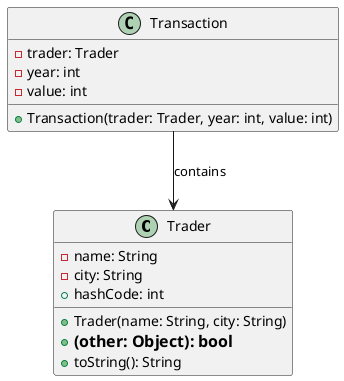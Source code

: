 @startuml
class Trader {
  - name: String
  - city: String
  + Trader(name: String, city: String)
  + ==(other: Object): bool
  + hashCode: int
  + toString(): String
}

class Transaction {
  - trader: Trader
  - year: int
  - value: int
  + Transaction(trader: Trader, year: int, value: int)
}

Transaction --> Trader : contains
@enduml